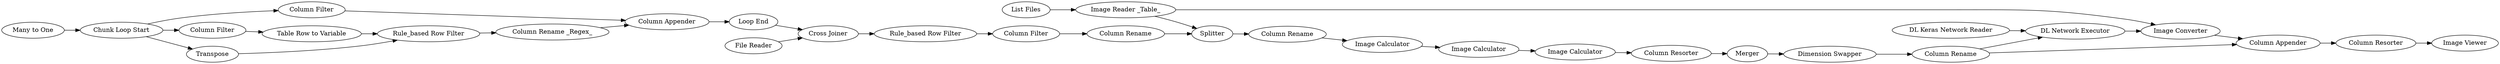 digraph {
	33 -> 73
	51 -> 50
	33 -> 45
	71 -> 72
	17 -> 78
	73 -> 72
	72 -> 65
	23 -> 28
	65 -> 34
	71 -> 78
	53 -> 61
	30 -> 45
	50 -> 36
	36 -> 71
	26 -> 23
	28 -> 30
	46 -> 47
	48 -> 49
	49 -> 51
	60 -> 64
	53 -> 57
	55 -> 60
	64 -> 62
	63 -> 26
	47 -> 48
	45 -> 46
	78 -> 73
	22 -> 26
	53 -> 56
	56 -> 55
	61 -> 62
	32 -> 33
	57 -> 60
	62 -> 63
	20 -> 53
	57 [label=Transpose]
	55 [label="Table Row to Variable"]
	26 [label="Cross Joiner"]
	32 [label="List Files"]
	17 [label="DL Keras Network Reader"]
	78 [label="DL Network Executor"]
	64 [label="Column Rename _Regex_"]
	49 [label="Image Calculator"]
	51 [label="Column Resorter"]
	56 [label="Column Filter"]
	33 [label="Image Reader _Table_"]
	48 [label="Image Calculator"]
	50 [label=Merger]
	53 [label="Chunk Loop Start"]
	22 [label="File Reader"]
	28 [label="Column Filter"]
	23 [label="Rule_based Row Filter"]
	47 [label="Image Calculator"]
	72 [label="Column Appender"]
	61 [label="Column Filter"]
	63 [label="Loop End"]
	60 [label="Rule_based Row Filter"]
	20 [label="Many to One"]
	62 [label="Column Appender"]
	34 [label="Image Viewer"]
	71 [label="Column Rename"]
	36 [label="Dimension Swapper"]
	65 [label="Column Resorter"]
	46 [label="Column Rename"]
	73 [label="Image Converter"]
	30 [label="Column Rename"]
	45 [label=Splitter]
	rankdir=LR
}
